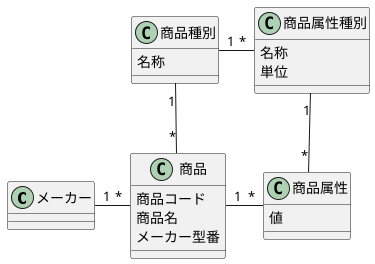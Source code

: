 @startuml

class メーカー

class 商品種別 {
  名称
}

class 商品 {
  商品コード
  商品名
  メーカー型番
}

class 商品属性種別 {
  名称
  単位
}

class 商品属性 {
  値
}

メーカー "1"--r--"*" 商品

商品種別 "1"-d-"*" 商品
商品属性種別 "1"-d-"*" 商品属性

商品種別 "1"-r-"*" 商品属性種別
商品 "1"--r--"*" 商品属性

@enduml
